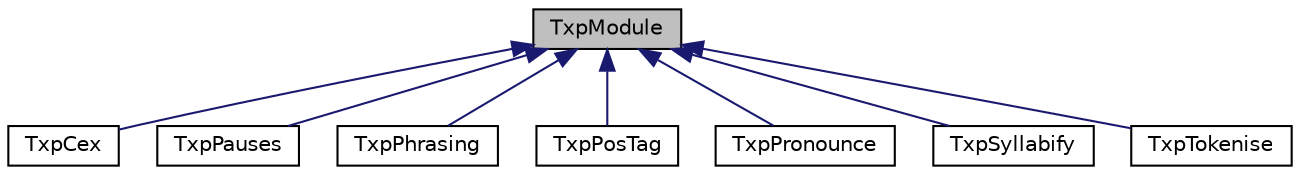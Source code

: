 digraph "TxpModule"
{
  edge [fontname="Helvetica",fontsize="10",labelfontname="Helvetica",labelfontsize="10"];
  node [fontname="Helvetica",fontsize="10",shape=record];
  Node0 [label="TxpModule",height=0.2,width=0.4,color="black", fillcolor="grey75", style="filled", fontcolor="black"];
  Node0 -> Node1 [dir="back",color="midnightblue",fontsize="10",style="solid",fontname="Helvetica"];
  Node1 [label="TxpCex",height=0.2,width=0.4,color="black", fillcolor="white", style="filled",URL="$classkaldi_1_1TxpCex.html",tooltip="Linguistic context extraction: Converts output from text normalisation into full context model names..."];
  Node0 -> Node2 [dir="back",color="midnightblue",fontsize="10",style="solid",fontname="Helvetica"];
  Node2 [label="TxpPauses",height=0.2,width=0.4,color="black", fillcolor="white", style="filled",URL="$classkaldi_1_1TxpPauses.html",tooltip="Convert punctuation and break tags into pauses /ref idlaktxp_pause_insertion. "];
  Node0 -> Node3 [dir="back",color="midnightblue",fontsize="10",style="solid",fontname="Helvetica"];
  Node3 [label="TxpPhrasing",height=0.2,width=0.4,color="black", fillcolor="white", style="filled",URL="$classkaldi_1_1TxpPhrasing.html",tooltip="Using pauses contruct a phrase structure in the XML by adding spt elements. "];
  Node0 -> Node4 [dir="back",color="midnightblue",fontsize="10",style="solid",fontname="Helvetica"];
  Node4 [label="TxpPosTag",height=0.2,width=0.4,color="black", fillcolor="white", style="filled",URL="$classkaldi_1_1TxpPosTag.html",tooltip="Assign part of speech to each token /ref idlaktxp_pos. "];
  Node0 -> Node5 [dir="back",color="midnightblue",fontsize="10",style="solid",fontname="Helvetica"];
  Node5 [label="TxpPronounce",height=0.2,width=0.4,color="black", fillcolor="white", style="filled",URL="$classkaldi_1_1TxpPronounce.html",tooltip="Convert tokens into pronunications based on lexicons and lts rules. "];
  Node0 -> Node6 [dir="back",color="midnightblue",fontsize="10",style="solid",fontname="Helvetica"];
  Node6 [label="TxpSyllabify",height=0.2,width=0.4,color="black", fillcolor="white", style="filled",URL="$classkaldi_1_1TxpSyllabify.html",tooltip="Syllabifies pronunciations into onset, nucleus, coda items Allows laison from left to right..."];
  Node0 -> Node7 [dir="back",color="midnightblue",fontsize="10",style="solid",fontname="Helvetica"];
  Node7 [label="TxpTokenise",height=0.2,width=0.4,color="black", fillcolor="white", style="filled",URL="$classkaldi_1_1TxpTokenise.html",tooltip="Tokenise input text into tokens and whitespace Tokenisation. "];
}
